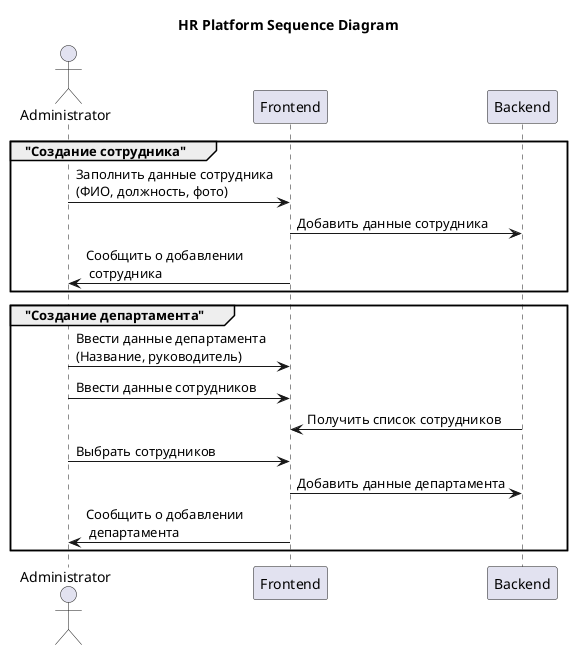 @startuml

title HR Platform Sequence Diagram

actor Administrator as Administrator

participant "Frontend" as Frontend
participant "Backend" as Backend


group "Создание сотрудника"
Administrator->Frontend: Заполнить данные сотрудника\n(ФИО, должность, фото)
Frontend->Backend: Добавить данные сотрудника
Frontend->Administrator: Сообщить о добавлении\n сотрудника
end

group "Создание департамента"
Administrator->Frontend: Ввести данные департамента \n(Название, руководитель)
Administrator->Frontend: Ввести данные сотрудников
Backend->Frontend:Получить список сотрудников
Administrator->Frontend:Выбрать сотрудников
Frontend->Backend: Добавить данные департамента
Frontend->Administrator: Сообщить о добавлении\n департамента
end

@enduml